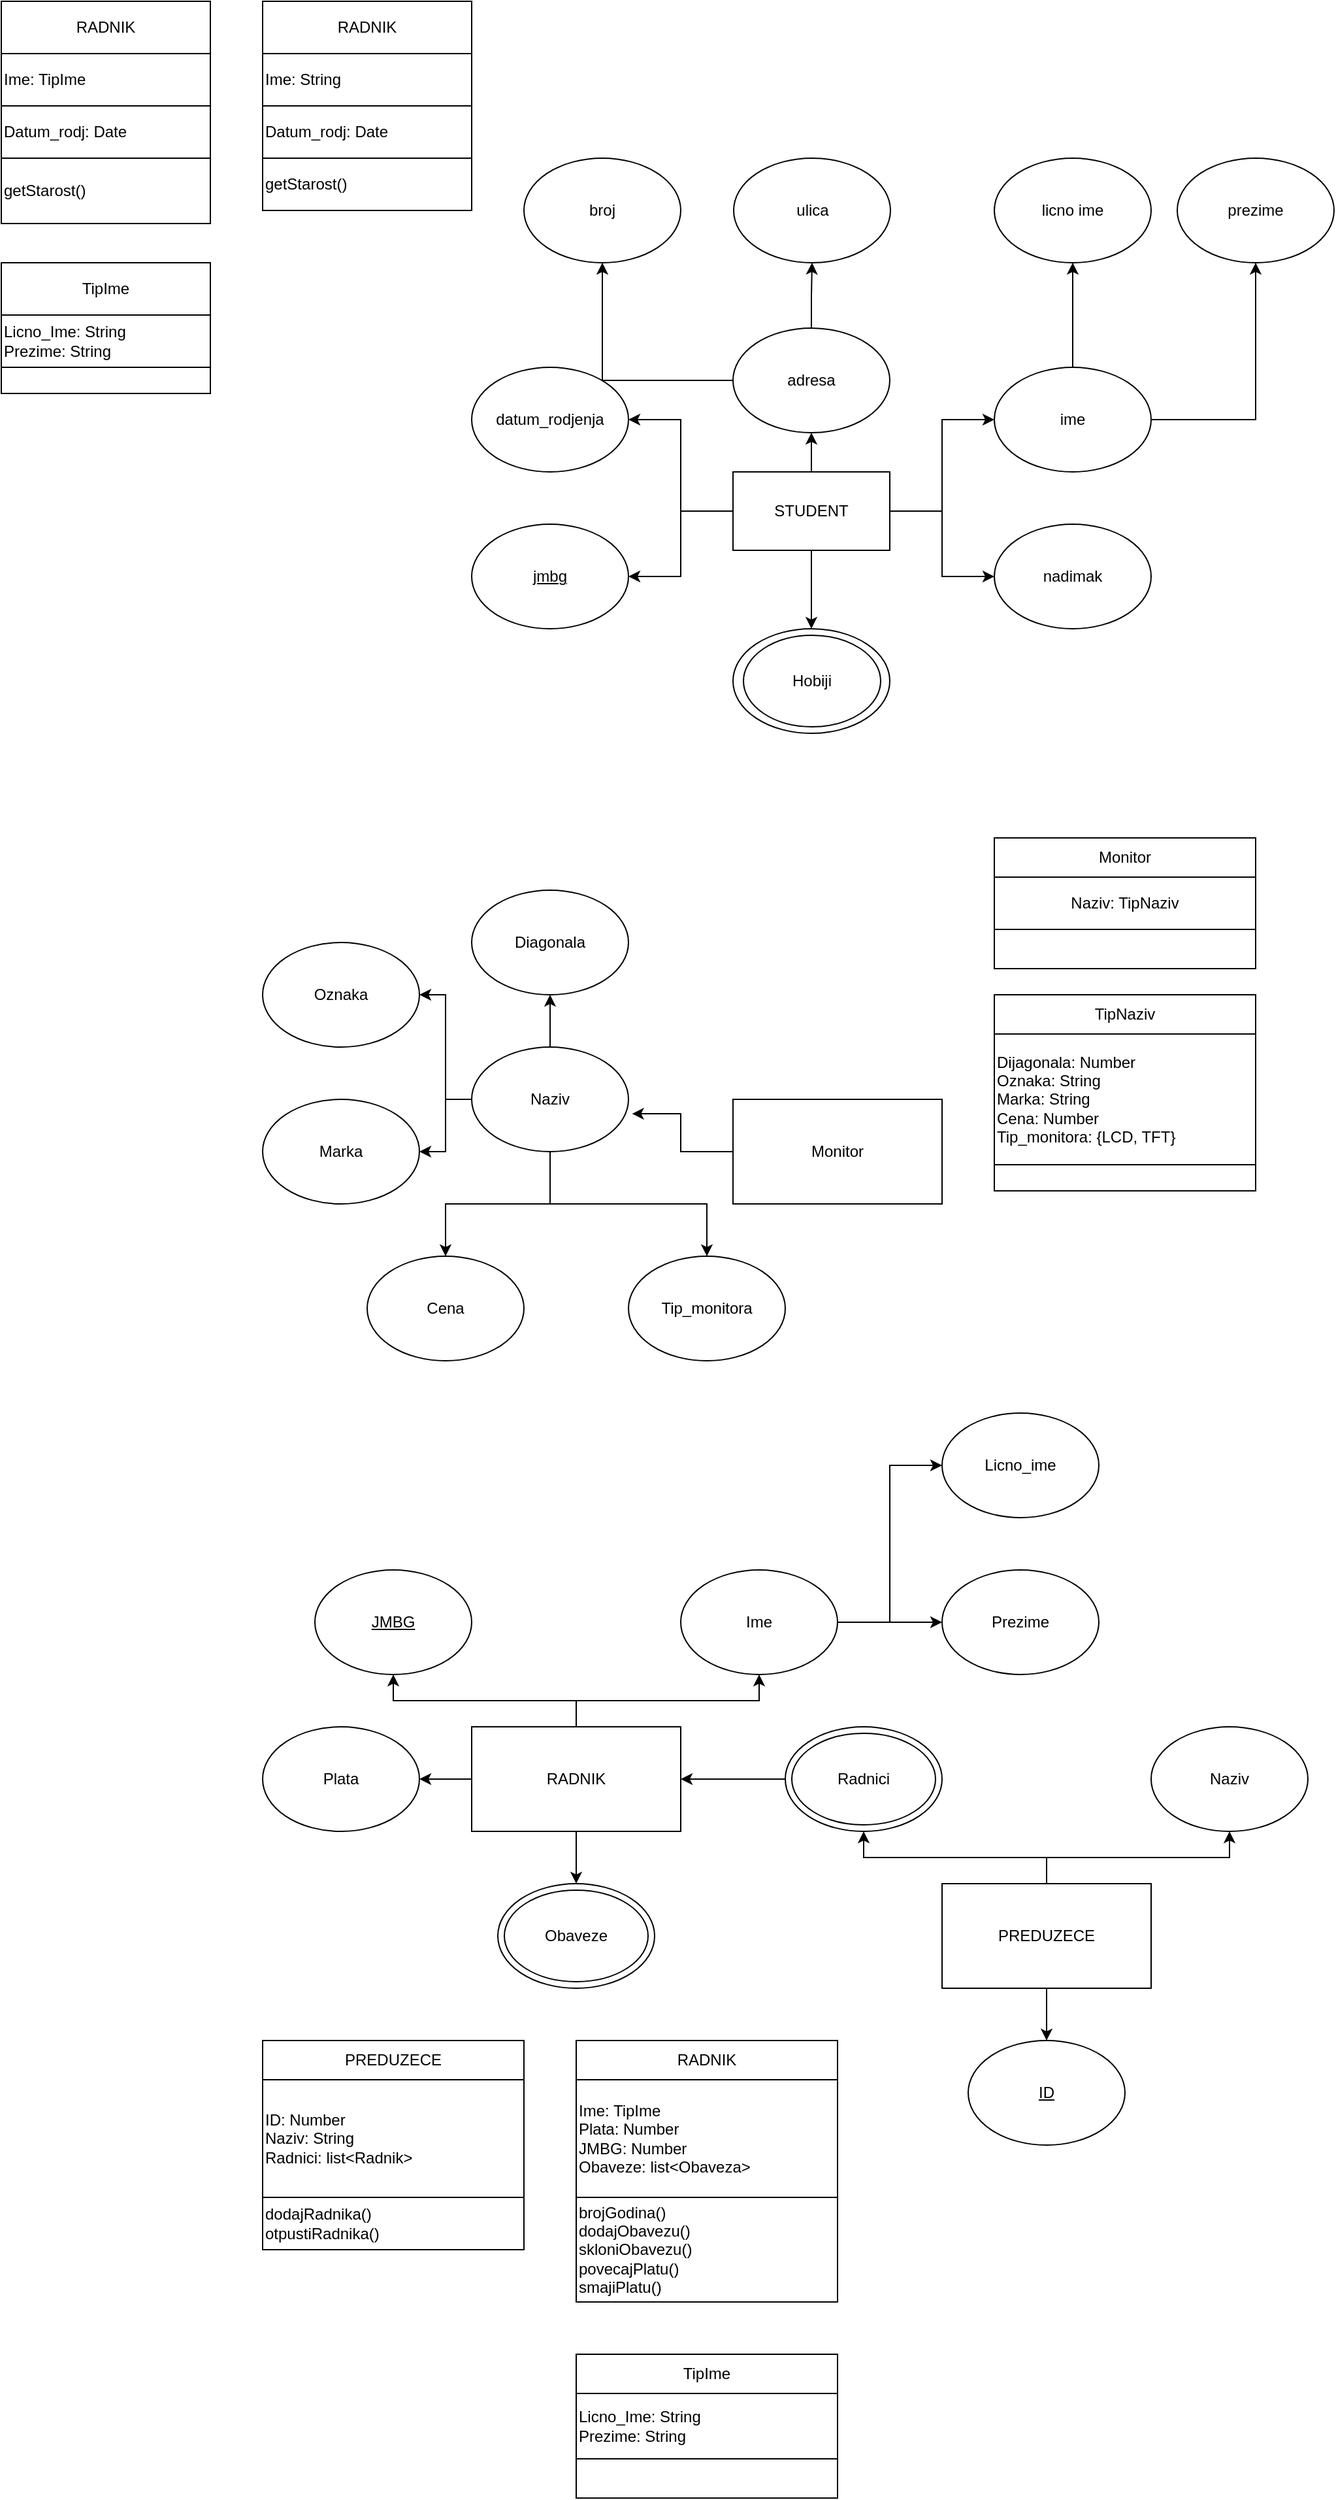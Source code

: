 <mxfile version="25.0.1">
  <diagram name="Page-1" id="je0sJZIZAfzsm7c7zZ8O">
    <mxGraphModel dx="2004" dy="665" grid="1" gridSize="10" guides="1" tooltips="1" connect="1" arrows="1" fold="1" page="1" pageScale="1" pageWidth="850" pageHeight="1100" math="0" shadow="0">
      <root>
        <mxCell id="0" />
        <mxCell id="1" parent="0" />
        <mxCell id="_t7TbbrdehVRYztwxGiv-9" style="edgeStyle=orthogonalEdgeStyle;rounded=0;orthogonalLoop=1;jettySize=auto;html=1;" edge="1" parent="1" source="_t7TbbrdehVRYztwxGiv-1" target="_t7TbbrdehVRYztwxGiv-2">
          <mxGeometry relative="1" as="geometry" />
        </mxCell>
        <mxCell id="_t7TbbrdehVRYztwxGiv-10" style="edgeStyle=orthogonalEdgeStyle;rounded=0;orthogonalLoop=1;jettySize=auto;html=1;" edge="1" parent="1" source="_t7TbbrdehVRYztwxGiv-1" target="_t7TbbrdehVRYztwxGiv-5">
          <mxGeometry relative="1" as="geometry" />
        </mxCell>
        <mxCell id="_t7TbbrdehVRYztwxGiv-12" style="edgeStyle=orthogonalEdgeStyle;rounded=0;orthogonalLoop=1;jettySize=auto;html=1;entryX=0.5;entryY=1;entryDx=0;entryDy=0;" edge="1" parent="1" source="_t7TbbrdehVRYztwxGiv-1">
          <mxGeometry relative="1" as="geometry">
            <mxPoint x="420" y="330" as="targetPoint" />
          </mxGeometry>
        </mxCell>
        <mxCell id="_t7TbbrdehVRYztwxGiv-13" style="edgeStyle=orthogonalEdgeStyle;rounded=0;orthogonalLoop=1;jettySize=auto;html=1;entryX=1;entryY=0.5;entryDx=0;entryDy=0;" edge="1" parent="1" source="_t7TbbrdehVRYztwxGiv-1" target="_t7TbbrdehVRYztwxGiv-4">
          <mxGeometry relative="1" as="geometry" />
        </mxCell>
        <mxCell id="_t7TbbrdehVRYztwxGiv-14" style="edgeStyle=orthogonalEdgeStyle;rounded=0;orthogonalLoop=1;jettySize=auto;html=1;entryX=1;entryY=0.5;entryDx=0;entryDy=0;" edge="1" parent="1" source="_t7TbbrdehVRYztwxGiv-1" target="_t7TbbrdehVRYztwxGiv-3">
          <mxGeometry relative="1" as="geometry" />
        </mxCell>
        <mxCell id="_t7TbbrdehVRYztwxGiv-18" style="edgeStyle=orthogonalEdgeStyle;rounded=0;orthogonalLoop=1;jettySize=auto;html=1;entryX=0.5;entryY=0;entryDx=0;entryDy=0;" edge="1" parent="1" source="_t7TbbrdehVRYztwxGiv-1" target="_t7TbbrdehVRYztwxGiv-7">
          <mxGeometry relative="1" as="geometry" />
        </mxCell>
        <mxCell id="_t7TbbrdehVRYztwxGiv-1" value="STUDENT" style="rounded=0;whiteSpace=wrap;html=1;" vertex="1" parent="1">
          <mxGeometry x="360" y="360" width="120" height="60" as="geometry" />
        </mxCell>
        <mxCell id="_t7TbbrdehVRYztwxGiv-2" value="nadimak" style="ellipse;whiteSpace=wrap;html=1;" vertex="1" parent="1">
          <mxGeometry x="560" y="400" width="120" height="80" as="geometry" />
        </mxCell>
        <mxCell id="_t7TbbrdehVRYztwxGiv-3" value="&lt;u&gt;jmbg&lt;/u&gt;" style="ellipse;whiteSpace=wrap;html=1;" vertex="1" parent="1">
          <mxGeometry x="160" y="400" width="120" height="80" as="geometry" />
        </mxCell>
        <mxCell id="_t7TbbrdehVRYztwxGiv-4" value="datum_rodjenja" style="ellipse;whiteSpace=wrap;html=1;" vertex="1" parent="1">
          <mxGeometry x="160" y="280" width="120" height="80" as="geometry" />
        </mxCell>
        <mxCell id="_t7TbbrdehVRYztwxGiv-19" style="edgeStyle=orthogonalEdgeStyle;rounded=0;orthogonalLoop=1;jettySize=auto;html=1;" edge="1" parent="1" source="_t7TbbrdehVRYztwxGiv-5" target="_t7TbbrdehVRYztwxGiv-20">
          <mxGeometry relative="1" as="geometry">
            <mxPoint x="620" y="200" as="targetPoint" />
          </mxGeometry>
        </mxCell>
        <mxCell id="_t7TbbrdehVRYztwxGiv-22" style="edgeStyle=orthogonalEdgeStyle;rounded=0;orthogonalLoop=1;jettySize=auto;html=1;" edge="1" parent="1" source="_t7TbbrdehVRYztwxGiv-5" target="_t7TbbrdehVRYztwxGiv-23">
          <mxGeometry relative="1" as="geometry">
            <mxPoint x="760" y="200" as="targetPoint" />
          </mxGeometry>
        </mxCell>
        <mxCell id="_t7TbbrdehVRYztwxGiv-5" value="ime" style="ellipse;whiteSpace=wrap;html=1;" vertex="1" parent="1">
          <mxGeometry x="560" y="280" width="120" height="80" as="geometry" />
        </mxCell>
        <mxCell id="_t7TbbrdehVRYztwxGiv-7" value="" style="ellipse;whiteSpace=wrap;html=1;" vertex="1" parent="1">
          <mxGeometry x="360" y="480" width="120" height="80" as="geometry" />
        </mxCell>
        <mxCell id="_t7TbbrdehVRYztwxGiv-8" value="Hobiji" style="ellipse;whiteSpace=wrap;html=1;" vertex="1" parent="1">
          <mxGeometry x="368" y="485" width="105" height="70" as="geometry" />
        </mxCell>
        <mxCell id="_t7TbbrdehVRYztwxGiv-20" value="licno ime" style="ellipse;whiteSpace=wrap;html=1;" vertex="1" parent="1">
          <mxGeometry x="560" y="120" width="120" height="80" as="geometry" />
        </mxCell>
        <mxCell id="_t7TbbrdehVRYztwxGiv-26" style="edgeStyle=orthogonalEdgeStyle;rounded=0;orthogonalLoop=1;jettySize=auto;html=1;entryX=0.5;entryY=1;entryDx=0;entryDy=0;" edge="1" parent="1" source="_t7TbbrdehVRYztwxGiv-21" target="_t7TbbrdehVRYztwxGiv-24">
          <mxGeometry relative="1" as="geometry" />
        </mxCell>
        <mxCell id="_t7TbbrdehVRYztwxGiv-27" style="edgeStyle=orthogonalEdgeStyle;rounded=0;orthogonalLoop=1;jettySize=auto;html=1;entryX=0.5;entryY=1;entryDx=0;entryDy=0;" edge="1" parent="1" source="_t7TbbrdehVRYztwxGiv-21" target="_t7TbbrdehVRYztwxGiv-25">
          <mxGeometry relative="1" as="geometry" />
        </mxCell>
        <mxCell id="_t7TbbrdehVRYztwxGiv-21" value="adresa" style="ellipse;whiteSpace=wrap;html=1;" vertex="1" parent="1">
          <mxGeometry x="360" y="250" width="120" height="80" as="geometry" />
        </mxCell>
        <mxCell id="_t7TbbrdehVRYztwxGiv-23" value="prezime" style="ellipse;whiteSpace=wrap;html=1;" vertex="1" parent="1">
          <mxGeometry x="700" y="120" width="120" height="80" as="geometry" />
        </mxCell>
        <mxCell id="_t7TbbrdehVRYztwxGiv-24" value="ulica" style="ellipse;whiteSpace=wrap;html=1;" vertex="1" parent="1">
          <mxGeometry x="360.5" y="120" width="120" height="80" as="geometry" />
        </mxCell>
        <mxCell id="_t7TbbrdehVRYztwxGiv-25" value="broj" style="ellipse;whiteSpace=wrap;html=1;" vertex="1" parent="1">
          <mxGeometry x="200" y="120" width="120" height="80" as="geometry" />
        </mxCell>
        <mxCell id="_t7TbbrdehVRYztwxGiv-28" value="" style="shape=table;startSize=0;container=1;collapsible=0;childLayout=tableLayout;align=center;" vertex="1" parent="1">
          <mxGeometry width="160" height="160" as="geometry" />
        </mxCell>
        <mxCell id="_t7TbbrdehVRYztwxGiv-29" value="" style="shape=tableRow;horizontal=0;startSize=0;swimlaneHead=0;swimlaneBody=0;strokeColor=inherit;top=0;left=0;bottom=0;right=0;collapsible=0;dropTarget=0;fillColor=none;points=[[0,0.5],[1,0.5]];portConstraint=eastwest;" vertex="1" parent="_t7TbbrdehVRYztwxGiv-28">
          <mxGeometry width="160" height="40" as="geometry" />
        </mxCell>
        <mxCell id="_t7TbbrdehVRYztwxGiv-30" value="RADNIK" style="shape=partialRectangle;html=1;whiteSpace=wrap;connectable=0;strokeColor=inherit;overflow=hidden;fillColor=none;top=0;left=0;bottom=0;right=0;pointerEvents=1;align=center;" vertex="1" parent="_t7TbbrdehVRYztwxGiv-29">
          <mxGeometry width="160" height="40" as="geometry">
            <mxRectangle width="160" height="40" as="alternateBounds" />
          </mxGeometry>
        </mxCell>
        <mxCell id="_t7TbbrdehVRYztwxGiv-31" value="" style="shape=tableRow;horizontal=0;startSize=0;swimlaneHead=0;swimlaneBody=0;strokeColor=inherit;top=0;left=0;bottom=0;right=0;collapsible=0;dropTarget=0;fillColor=none;points=[[0,0.5],[1,0.5]];portConstraint=eastwest;" vertex="1" parent="_t7TbbrdehVRYztwxGiv-28">
          <mxGeometry y="40" width="160" height="40" as="geometry" />
        </mxCell>
        <mxCell id="_t7TbbrdehVRYztwxGiv-32" value="Ime: String" style="shape=partialRectangle;html=1;whiteSpace=wrap;connectable=0;strokeColor=inherit;overflow=hidden;fillColor=none;top=0;left=0;bottom=0;right=0;pointerEvents=1;align=left;" vertex="1" parent="_t7TbbrdehVRYztwxGiv-31">
          <mxGeometry width="160" height="40" as="geometry">
            <mxRectangle width="160" height="40" as="alternateBounds" />
          </mxGeometry>
        </mxCell>
        <mxCell id="_t7TbbrdehVRYztwxGiv-33" value="" style="shape=tableRow;horizontal=0;startSize=0;swimlaneHead=0;swimlaneBody=0;strokeColor=inherit;top=0;left=0;bottom=0;right=0;collapsible=0;dropTarget=0;fillColor=none;points=[[0,0.5],[1,0.5]];portConstraint=eastwest;" vertex="1" parent="_t7TbbrdehVRYztwxGiv-28">
          <mxGeometry y="80" width="160" height="40" as="geometry" />
        </mxCell>
        <mxCell id="_t7TbbrdehVRYztwxGiv-34" value="Datum_rodj: Date" style="shape=partialRectangle;html=1;whiteSpace=wrap;connectable=0;strokeColor=inherit;overflow=hidden;fillColor=none;top=0;left=0;bottom=0;right=0;pointerEvents=1;align=left;" vertex="1" parent="_t7TbbrdehVRYztwxGiv-33">
          <mxGeometry width="160" height="40" as="geometry">
            <mxRectangle width="160" height="40" as="alternateBounds" />
          </mxGeometry>
        </mxCell>
        <mxCell id="_t7TbbrdehVRYztwxGiv-35" value="" style="shape=tableRow;horizontal=0;startSize=0;swimlaneHead=0;swimlaneBody=0;strokeColor=inherit;top=0;left=0;bottom=0;right=0;collapsible=0;dropTarget=0;fillColor=none;points=[[0,0.5],[1,0.5]];portConstraint=eastwest;" vertex="1" parent="_t7TbbrdehVRYztwxGiv-28">
          <mxGeometry y="120" width="160" height="40" as="geometry" />
        </mxCell>
        <mxCell id="_t7TbbrdehVRYztwxGiv-36" value="getStarost()" style="shape=partialRectangle;html=1;whiteSpace=wrap;connectable=0;strokeColor=inherit;overflow=hidden;fillColor=none;top=0;left=0;bottom=0;right=0;pointerEvents=1;align=left;" vertex="1" parent="_t7TbbrdehVRYztwxGiv-35">
          <mxGeometry width="160" height="40" as="geometry">
            <mxRectangle width="160" height="40" as="alternateBounds" />
          </mxGeometry>
        </mxCell>
        <mxCell id="_t7TbbrdehVRYztwxGiv-38" value="" style="shape=table;startSize=0;container=1;collapsible=0;childLayout=tableLayout;align=center;rounded=0;swimlaneLine=1;" vertex="1" parent="1">
          <mxGeometry x="-200" width="160" height="170" as="geometry" />
        </mxCell>
        <mxCell id="_t7TbbrdehVRYztwxGiv-39" value="" style="shape=tableRow;horizontal=0;startSize=0;swimlaneHead=0;swimlaneBody=0;strokeColor=inherit;top=0;left=0;bottom=0;right=0;collapsible=0;dropTarget=0;fillColor=none;points=[[0,0.5],[1,0.5]];portConstraint=eastwest;" vertex="1" parent="_t7TbbrdehVRYztwxGiv-38">
          <mxGeometry width="160" height="40" as="geometry" />
        </mxCell>
        <mxCell id="_t7TbbrdehVRYztwxGiv-40" value="RADNIK" style="shape=partialRectangle;html=1;whiteSpace=wrap;connectable=0;strokeColor=inherit;overflow=hidden;fillColor=none;top=0;left=0;bottom=0;right=0;pointerEvents=1;align=center;" vertex="1" parent="_t7TbbrdehVRYztwxGiv-39">
          <mxGeometry width="160" height="40" as="geometry">
            <mxRectangle width="160" height="40" as="alternateBounds" />
          </mxGeometry>
        </mxCell>
        <mxCell id="_t7TbbrdehVRYztwxGiv-41" value="" style="shape=tableRow;horizontal=0;startSize=0;swimlaneHead=0;swimlaneBody=0;strokeColor=inherit;top=0;left=0;bottom=0;right=0;collapsible=0;dropTarget=0;fillColor=none;points=[[0,0.5],[1,0.5]];portConstraint=eastwest;" vertex="1" parent="_t7TbbrdehVRYztwxGiv-38">
          <mxGeometry y="40" width="160" height="40" as="geometry" />
        </mxCell>
        <mxCell id="_t7TbbrdehVRYztwxGiv-42" value="Ime: TipIme" style="shape=partialRectangle;html=1;whiteSpace=wrap;connectable=0;strokeColor=inherit;overflow=hidden;fillColor=none;top=0;left=0;bottom=0;right=0;pointerEvents=1;align=left;" vertex="1" parent="_t7TbbrdehVRYztwxGiv-41">
          <mxGeometry width="160" height="40" as="geometry">
            <mxRectangle width="160" height="40" as="alternateBounds" />
          </mxGeometry>
        </mxCell>
        <mxCell id="_t7TbbrdehVRYztwxGiv-43" value="" style="shape=tableRow;horizontal=0;startSize=0;swimlaneHead=0;swimlaneBody=0;strokeColor=inherit;top=0;left=0;bottom=0;right=0;collapsible=0;dropTarget=0;fillColor=none;points=[[0,0.5],[1,0.5]];portConstraint=eastwest;" vertex="1" parent="_t7TbbrdehVRYztwxGiv-38">
          <mxGeometry y="80" width="160" height="40" as="geometry" />
        </mxCell>
        <mxCell id="_t7TbbrdehVRYztwxGiv-44" value="Datum_rodj: Date" style="shape=partialRectangle;html=1;whiteSpace=wrap;connectable=0;strokeColor=inherit;overflow=hidden;fillColor=none;top=0;left=0;bottom=0;right=0;pointerEvents=1;align=left;" vertex="1" parent="_t7TbbrdehVRYztwxGiv-43">
          <mxGeometry width="160" height="40" as="geometry">
            <mxRectangle width="160" height="40" as="alternateBounds" />
          </mxGeometry>
        </mxCell>
        <mxCell id="_t7TbbrdehVRYztwxGiv-45" value="" style="shape=tableRow;horizontal=0;startSize=0;swimlaneHead=0;swimlaneBody=0;strokeColor=inherit;top=0;left=0;bottom=0;right=0;collapsible=0;dropTarget=0;fillColor=none;points=[[0,0.5],[1,0.5]];portConstraint=eastwest;" vertex="1" parent="_t7TbbrdehVRYztwxGiv-38">
          <mxGeometry y="120" width="160" height="50" as="geometry" />
        </mxCell>
        <mxCell id="_t7TbbrdehVRYztwxGiv-46" value="getStarost()" style="shape=partialRectangle;html=1;whiteSpace=wrap;connectable=0;strokeColor=inherit;overflow=hidden;fillColor=none;top=0;left=0;bottom=0;right=0;pointerEvents=1;align=left;" vertex="1" parent="_t7TbbrdehVRYztwxGiv-45">
          <mxGeometry width="160" height="50" as="geometry">
            <mxRectangle width="160" height="50" as="alternateBounds" />
          </mxGeometry>
        </mxCell>
        <mxCell id="_t7TbbrdehVRYztwxGiv-49" value="" style="shape=table;startSize=0;container=1;collapsible=0;childLayout=tableLayout;" vertex="1" parent="1">
          <mxGeometry x="-200" y="200" width="160" height="100" as="geometry" />
        </mxCell>
        <mxCell id="_t7TbbrdehVRYztwxGiv-50" value="" style="shape=tableRow;horizontal=0;startSize=0;swimlaneHead=0;swimlaneBody=0;strokeColor=inherit;top=0;left=0;bottom=0;right=0;collapsible=0;dropTarget=0;fillColor=none;points=[[0,0.5],[1,0.5]];portConstraint=eastwest;" vertex="1" parent="_t7TbbrdehVRYztwxGiv-49">
          <mxGeometry width="160" height="40" as="geometry" />
        </mxCell>
        <mxCell id="_t7TbbrdehVRYztwxGiv-51" value="TipIme" style="shape=partialRectangle;html=1;whiteSpace=wrap;connectable=0;strokeColor=inherit;overflow=hidden;fillColor=none;top=0;left=0;bottom=0;right=0;pointerEvents=1;" vertex="1" parent="_t7TbbrdehVRYztwxGiv-50">
          <mxGeometry width="160" height="40" as="geometry">
            <mxRectangle width="160" height="40" as="alternateBounds" />
          </mxGeometry>
        </mxCell>
        <mxCell id="_t7TbbrdehVRYztwxGiv-52" value="" style="shape=tableRow;horizontal=0;startSize=0;swimlaneHead=0;swimlaneBody=0;strokeColor=inherit;top=0;left=0;bottom=0;right=0;collapsible=0;dropTarget=0;fillColor=none;points=[[0,0.5],[1,0.5]];portConstraint=eastwest;" vertex="1" parent="_t7TbbrdehVRYztwxGiv-49">
          <mxGeometry y="40" width="160" height="40" as="geometry" />
        </mxCell>
        <mxCell id="_t7TbbrdehVRYztwxGiv-53" value="Licno_Ime: String&lt;div&gt;Prezime: String&lt;/div&gt;" style="shape=partialRectangle;html=1;whiteSpace=wrap;connectable=0;strokeColor=inherit;overflow=hidden;fillColor=none;top=0;left=0;bottom=0;right=0;pointerEvents=1;align=left;" vertex="1" parent="_t7TbbrdehVRYztwxGiv-52">
          <mxGeometry width="160" height="40" as="geometry">
            <mxRectangle width="160" height="40" as="alternateBounds" />
          </mxGeometry>
        </mxCell>
        <mxCell id="_t7TbbrdehVRYztwxGiv-54" value="" style="shape=tableRow;horizontal=0;startSize=0;swimlaneHead=0;swimlaneBody=0;strokeColor=inherit;top=0;left=0;bottom=0;right=0;collapsible=0;dropTarget=0;fillColor=none;points=[[0,0.5],[1,0.5]];portConstraint=eastwest;" vertex="1" parent="_t7TbbrdehVRYztwxGiv-49">
          <mxGeometry y="80" width="160" height="20" as="geometry" />
        </mxCell>
        <mxCell id="_t7TbbrdehVRYztwxGiv-55" value="" style="shape=partialRectangle;html=1;whiteSpace=wrap;connectable=0;strokeColor=inherit;overflow=hidden;fillColor=none;top=0;left=0;bottom=0;right=0;pointerEvents=1;" vertex="1" parent="_t7TbbrdehVRYztwxGiv-54">
          <mxGeometry width="160" height="20" as="geometry">
            <mxRectangle width="160" height="20" as="alternateBounds" />
          </mxGeometry>
        </mxCell>
        <mxCell id="_t7TbbrdehVRYztwxGiv-56" value="Monitor" style="rounded=0;whiteSpace=wrap;html=1;" vertex="1" parent="1">
          <mxGeometry x="360" y="840" width="160" height="80" as="geometry" />
        </mxCell>
        <mxCell id="_t7TbbrdehVRYztwxGiv-57" value="Marka" style="ellipse;whiteSpace=wrap;html=1;" vertex="1" parent="1">
          <mxGeometry y="840" width="120" height="80" as="geometry" />
        </mxCell>
        <mxCell id="_t7TbbrdehVRYztwxGiv-59" value="Oznaka" style="ellipse;whiteSpace=wrap;html=1;" vertex="1" parent="1">
          <mxGeometry y="720" width="120" height="80" as="geometry" />
        </mxCell>
        <mxCell id="_t7TbbrdehVRYztwxGiv-63" style="edgeStyle=orthogonalEdgeStyle;rounded=0;orthogonalLoop=1;jettySize=auto;html=1;entryX=1;entryY=0.5;entryDx=0;entryDy=0;" edge="1" parent="1" source="_t7TbbrdehVRYztwxGiv-61" target="_t7TbbrdehVRYztwxGiv-59">
          <mxGeometry relative="1" as="geometry" />
        </mxCell>
        <mxCell id="_t7TbbrdehVRYztwxGiv-64" style="edgeStyle=orthogonalEdgeStyle;rounded=0;orthogonalLoop=1;jettySize=auto;html=1;" edge="1" parent="1" source="_t7TbbrdehVRYztwxGiv-61" target="_t7TbbrdehVRYztwxGiv-57">
          <mxGeometry relative="1" as="geometry" />
        </mxCell>
        <mxCell id="_t7TbbrdehVRYztwxGiv-66" style="edgeStyle=orthogonalEdgeStyle;rounded=0;orthogonalLoop=1;jettySize=auto;html=1;entryX=0.5;entryY=1;entryDx=0;entryDy=0;" edge="1" parent="1" source="_t7TbbrdehVRYztwxGiv-61" target="_t7TbbrdehVRYztwxGiv-65">
          <mxGeometry relative="1" as="geometry" />
        </mxCell>
        <mxCell id="_t7TbbrdehVRYztwxGiv-68" style="edgeStyle=orthogonalEdgeStyle;rounded=0;orthogonalLoop=1;jettySize=auto;html=1;entryX=0.5;entryY=0;entryDx=0;entryDy=0;" edge="1" parent="1" source="_t7TbbrdehVRYztwxGiv-61" target="_t7TbbrdehVRYztwxGiv-67">
          <mxGeometry relative="1" as="geometry" />
        </mxCell>
        <mxCell id="_t7TbbrdehVRYztwxGiv-70" style="edgeStyle=orthogonalEdgeStyle;rounded=0;orthogonalLoop=1;jettySize=auto;html=1;" edge="1" parent="1" source="_t7TbbrdehVRYztwxGiv-61" target="_t7TbbrdehVRYztwxGiv-69">
          <mxGeometry relative="1" as="geometry" />
        </mxCell>
        <mxCell id="_t7TbbrdehVRYztwxGiv-61" value="Naziv" style="ellipse;whiteSpace=wrap;html=1;" vertex="1" parent="1">
          <mxGeometry x="160" y="800" width="120" height="80" as="geometry" />
        </mxCell>
        <mxCell id="_t7TbbrdehVRYztwxGiv-62" style="edgeStyle=orthogonalEdgeStyle;rounded=0;orthogonalLoop=1;jettySize=auto;html=1;entryX=1.023;entryY=0.638;entryDx=0;entryDy=0;entryPerimeter=0;" edge="1" parent="1" source="_t7TbbrdehVRYztwxGiv-56" target="_t7TbbrdehVRYztwxGiv-61">
          <mxGeometry relative="1" as="geometry" />
        </mxCell>
        <mxCell id="_t7TbbrdehVRYztwxGiv-65" value="Diagonala" style="ellipse;whiteSpace=wrap;html=1;" vertex="1" parent="1">
          <mxGeometry x="160" y="680" width="120" height="80" as="geometry" />
        </mxCell>
        <mxCell id="_t7TbbrdehVRYztwxGiv-67" value="Tip_monitora" style="ellipse;whiteSpace=wrap;html=1;" vertex="1" parent="1">
          <mxGeometry x="280" y="960" width="120" height="80" as="geometry" />
        </mxCell>
        <mxCell id="_t7TbbrdehVRYztwxGiv-69" value="Cena" style="ellipse;whiteSpace=wrap;html=1;" vertex="1" parent="1">
          <mxGeometry x="80" y="960" width="120" height="80" as="geometry" />
        </mxCell>
        <mxCell id="_t7TbbrdehVRYztwxGiv-71" value="" style="shape=table;startSize=0;container=1;collapsible=0;childLayout=tableLayout;" vertex="1" parent="1">
          <mxGeometry x="560" y="640" width="200" height="100" as="geometry" />
        </mxCell>
        <mxCell id="_t7TbbrdehVRYztwxGiv-72" value="" style="shape=tableRow;horizontal=0;startSize=0;swimlaneHead=0;swimlaneBody=0;strokeColor=inherit;top=0;left=0;bottom=0;right=0;collapsible=0;dropTarget=0;fillColor=none;points=[[0,0.5],[1,0.5]];portConstraint=eastwest;" vertex="1" parent="_t7TbbrdehVRYztwxGiv-71">
          <mxGeometry width="200" height="30" as="geometry" />
        </mxCell>
        <mxCell id="_t7TbbrdehVRYztwxGiv-73" value="Monitor" style="shape=partialRectangle;html=1;whiteSpace=wrap;connectable=0;strokeColor=inherit;overflow=hidden;fillColor=none;top=0;left=0;bottom=0;right=0;pointerEvents=1;" vertex="1" parent="_t7TbbrdehVRYztwxGiv-72">
          <mxGeometry width="200" height="30" as="geometry">
            <mxRectangle width="200" height="30" as="alternateBounds" />
          </mxGeometry>
        </mxCell>
        <mxCell id="_t7TbbrdehVRYztwxGiv-74" value="" style="shape=tableRow;horizontal=0;startSize=0;swimlaneHead=0;swimlaneBody=0;strokeColor=inherit;top=0;left=0;bottom=0;right=0;collapsible=0;dropTarget=0;fillColor=none;points=[[0,0.5],[1,0.5]];portConstraint=eastwest;" vertex="1" parent="_t7TbbrdehVRYztwxGiv-71">
          <mxGeometry y="30" width="200" height="40" as="geometry" />
        </mxCell>
        <mxCell id="_t7TbbrdehVRYztwxGiv-75" value="Naziv: TipNaziv" style="shape=partialRectangle;html=1;whiteSpace=wrap;connectable=0;strokeColor=inherit;overflow=hidden;fillColor=none;top=0;left=0;bottom=0;right=0;pointerEvents=1;" vertex="1" parent="_t7TbbrdehVRYztwxGiv-74">
          <mxGeometry width="200" height="40" as="geometry">
            <mxRectangle width="200" height="40" as="alternateBounds" />
          </mxGeometry>
        </mxCell>
        <mxCell id="_t7TbbrdehVRYztwxGiv-76" value="" style="shape=tableRow;horizontal=0;startSize=0;swimlaneHead=0;swimlaneBody=0;strokeColor=inherit;top=0;left=0;bottom=0;right=0;collapsible=0;dropTarget=0;fillColor=none;points=[[0,0.5],[1,0.5]];portConstraint=eastwest;" vertex="1" parent="_t7TbbrdehVRYztwxGiv-71">
          <mxGeometry y="70" width="200" height="30" as="geometry" />
        </mxCell>
        <mxCell id="_t7TbbrdehVRYztwxGiv-77" value="" style="shape=partialRectangle;html=1;whiteSpace=wrap;connectable=0;strokeColor=inherit;overflow=hidden;fillColor=none;top=0;left=0;bottom=0;right=0;pointerEvents=1;" vertex="1" parent="_t7TbbrdehVRYztwxGiv-76">
          <mxGeometry width="200" height="30" as="geometry">
            <mxRectangle width="200" height="30" as="alternateBounds" />
          </mxGeometry>
        </mxCell>
        <mxCell id="_t7TbbrdehVRYztwxGiv-78" value="" style="shape=table;startSize=0;container=1;collapsible=0;childLayout=tableLayout;align=left;" vertex="1" parent="1">
          <mxGeometry x="560" y="760" width="200" height="150" as="geometry" />
        </mxCell>
        <mxCell id="_t7TbbrdehVRYztwxGiv-79" value="" style="shape=tableRow;horizontal=0;startSize=0;swimlaneHead=0;swimlaneBody=0;strokeColor=inherit;top=0;left=0;bottom=0;right=0;collapsible=0;dropTarget=0;fillColor=none;points=[[0,0.5],[1,0.5]];portConstraint=eastwest;" vertex="1" parent="_t7TbbrdehVRYztwxGiv-78">
          <mxGeometry width="200" height="30" as="geometry" />
        </mxCell>
        <mxCell id="_t7TbbrdehVRYztwxGiv-80" value="TipNaziv" style="shape=partialRectangle;html=1;whiteSpace=wrap;connectable=0;strokeColor=inherit;overflow=hidden;fillColor=none;top=0;left=0;bottom=0;right=0;pointerEvents=1;" vertex="1" parent="_t7TbbrdehVRYztwxGiv-79">
          <mxGeometry width="200" height="30" as="geometry">
            <mxRectangle width="200" height="30" as="alternateBounds" />
          </mxGeometry>
        </mxCell>
        <mxCell id="_t7TbbrdehVRYztwxGiv-81" value="" style="shape=tableRow;horizontal=0;startSize=0;swimlaneHead=0;swimlaneBody=0;strokeColor=inherit;top=0;left=0;bottom=0;right=0;collapsible=0;dropTarget=0;fillColor=none;points=[[0,0.5],[1,0.5]];portConstraint=eastwest;" vertex="1" parent="_t7TbbrdehVRYztwxGiv-78">
          <mxGeometry y="30" width="200" height="100" as="geometry" />
        </mxCell>
        <mxCell id="_t7TbbrdehVRYztwxGiv-82" value="Dijagonala: Number&lt;div&gt;Oznaka: String&lt;/div&gt;&lt;div style=&quot;&quot;&gt;Marka: String&lt;/div&gt;&lt;div style=&quot;&quot;&gt;Cena: Number&lt;/div&gt;&lt;div style=&quot;&quot;&gt;Tip_monitora: {LCD, TFT}&lt;/div&gt;" style="shape=partialRectangle;html=1;whiteSpace=wrap;connectable=0;strokeColor=inherit;overflow=hidden;fillColor=none;top=0;left=0;bottom=0;right=0;pointerEvents=1;align=left;" vertex="1" parent="_t7TbbrdehVRYztwxGiv-81">
          <mxGeometry width="200" height="100" as="geometry">
            <mxRectangle width="200" height="100" as="alternateBounds" />
          </mxGeometry>
        </mxCell>
        <mxCell id="_t7TbbrdehVRYztwxGiv-83" value="" style="shape=tableRow;horizontal=0;startSize=0;swimlaneHead=0;swimlaneBody=0;strokeColor=inherit;top=0;left=0;bottom=0;right=0;collapsible=0;dropTarget=0;fillColor=none;points=[[0,0.5],[1,0.5]];portConstraint=eastwest;" vertex="1" parent="_t7TbbrdehVRYztwxGiv-78">
          <mxGeometry y="130" width="200" height="20" as="geometry" />
        </mxCell>
        <mxCell id="_t7TbbrdehVRYztwxGiv-84" value="" style="shape=partialRectangle;html=1;whiteSpace=wrap;connectable=0;strokeColor=inherit;overflow=hidden;fillColor=none;top=0;left=0;bottom=0;right=0;pointerEvents=1;" vertex="1" parent="_t7TbbrdehVRYztwxGiv-83">
          <mxGeometry width="200" height="20" as="geometry">
            <mxRectangle width="200" height="20" as="alternateBounds" />
          </mxGeometry>
        </mxCell>
        <mxCell id="_t7TbbrdehVRYztwxGiv-91" style="edgeStyle=orthogonalEdgeStyle;rounded=0;orthogonalLoop=1;jettySize=auto;html=1;entryX=0.5;entryY=1;entryDx=0;entryDy=0;" edge="1" parent="1" source="_t7TbbrdehVRYztwxGiv-85" target="_t7TbbrdehVRYztwxGiv-88">
          <mxGeometry relative="1" as="geometry" />
        </mxCell>
        <mxCell id="_t7TbbrdehVRYztwxGiv-92" style="edgeStyle=orthogonalEdgeStyle;rounded=0;orthogonalLoop=1;jettySize=auto;html=1;entryX=0.5;entryY=1;entryDx=0;entryDy=0;" edge="1" parent="1" source="_t7TbbrdehVRYztwxGiv-85" target="_t7TbbrdehVRYztwxGiv-87">
          <mxGeometry relative="1" as="geometry" />
        </mxCell>
        <mxCell id="_t7TbbrdehVRYztwxGiv-101" style="edgeStyle=orthogonalEdgeStyle;rounded=0;orthogonalLoop=1;jettySize=auto;html=1;" edge="1" parent="1" source="_t7TbbrdehVRYztwxGiv-85" target="_t7TbbrdehVRYztwxGiv-102">
          <mxGeometry relative="1" as="geometry">
            <mxPoint x="600" y="1560" as="targetPoint" />
          </mxGeometry>
        </mxCell>
        <mxCell id="_t7TbbrdehVRYztwxGiv-85" value="PREDUZECE" style="rounded=0;whiteSpace=wrap;html=1;" vertex="1" parent="1">
          <mxGeometry x="520" y="1440" width="160" height="80" as="geometry" />
        </mxCell>
        <mxCell id="_t7TbbrdehVRYztwxGiv-87" value="Naziv" style="ellipse;whiteSpace=wrap;html=1;" vertex="1" parent="1">
          <mxGeometry x="680" y="1320" width="120" height="80" as="geometry" />
        </mxCell>
        <mxCell id="_t7TbbrdehVRYztwxGiv-95" style="edgeStyle=orthogonalEdgeStyle;rounded=0;orthogonalLoop=1;jettySize=auto;html=1;entryX=1;entryY=0.5;entryDx=0;entryDy=0;" edge="1" parent="1" source="_t7TbbrdehVRYztwxGiv-88" target="_t7TbbrdehVRYztwxGiv-94">
          <mxGeometry relative="1" as="geometry" />
        </mxCell>
        <mxCell id="_t7TbbrdehVRYztwxGiv-88" value="" style="ellipse;whiteSpace=wrap;html=1;" vertex="1" parent="1">
          <mxGeometry x="400" y="1320" width="120" height="80" as="geometry" />
        </mxCell>
        <mxCell id="_t7TbbrdehVRYztwxGiv-97" style="edgeStyle=orthogonalEdgeStyle;rounded=0;orthogonalLoop=1;jettySize=auto;html=1;" edge="1" parent="1" source="_t7TbbrdehVRYztwxGiv-94" target="_t7TbbrdehVRYztwxGiv-98">
          <mxGeometry relative="1" as="geometry">
            <mxPoint x="240" y="1280" as="targetPoint" />
          </mxGeometry>
        </mxCell>
        <mxCell id="_t7TbbrdehVRYztwxGiv-100" style="edgeStyle=orthogonalEdgeStyle;rounded=0;orthogonalLoop=1;jettySize=auto;html=1;entryX=0.5;entryY=1;entryDx=0;entryDy=0;" edge="1" parent="1" source="_t7TbbrdehVRYztwxGiv-94" target="_t7TbbrdehVRYztwxGiv-99">
          <mxGeometry relative="1" as="geometry" />
        </mxCell>
        <mxCell id="_t7TbbrdehVRYztwxGiv-110" style="edgeStyle=orthogonalEdgeStyle;rounded=0;orthogonalLoop=1;jettySize=auto;html=1;entryX=1;entryY=0.5;entryDx=0;entryDy=0;" edge="1" parent="1" source="_t7TbbrdehVRYztwxGiv-94" target="_t7TbbrdehVRYztwxGiv-109">
          <mxGeometry relative="1" as="geometry">
            <mxPoint x="130" y="1360" as="targetPoint" />
          </mxGeometry>
        </mxCell>
        <mxCell id="_t7TbbrdehVRYztwxGiv-112" style="edgeStyle=orthogonalEdgeStyle;rounded=0;orthogonalLoop=1;jettySize=auto;html=1;" edge="1" parent="1" source="_t7TbbrdehVRYztwxGiv-94" target="_t7TbbrdehVRYztwxGiv-113">
          <mxGeometry relative="1" as="geometry">
            <mxPoint x="240" y="1440" as="targetPoint" />
          </mxGeometry>
        </mxCell>
        <mxCell id="_t7TbbrdehVRYztwxGiv-94" value="RADNIK" style="rounded=0;whiteSpace=wrap;html=1;" vertex="1" parent="1">
          <mxGeometry x="160" y="1320" width="160" height="80" as="geometry" />
        </mxCell>
        <mxCell id="_t7TbbrdehVRYztwxGiv-103" style="edgeStyle=orthogonalEdgeStyle;rounded=0;orthogonalLoop=1;jettySize=auto;html=1;" edge="1" parent="1" source="_t7TbbrdehVRYztwxGiv-98" target="_t7TbbrdehVRYztwxGiv-104">
          <mxGeometry relative="1" as="geometry">
            <mxPoint x="560" y="1240" as="targetPoint" />
          </mxGeometry>
        </mxCell>
        <mxCell id="_t7TbbrdehVRYztwxGiv-106" style="edgeStyle=orthogonalEdgeStyle;rounded=0;orthogonalLoop=1;jettySize=auto;html=1;entryX=0;entryY=0.5;entryDx=0;entryDy=0;" edge="1" parent="1" source="_t7TbbrdehVRYztwxGiv-98" target="_t7TbbrdehVRYztwxGiv-105">
          <mxGeometry relative="1" as="geometry" />
        </mxCell>
        <mxCell id="_t7TbbrdehVRYztwxGiv-98" value="Ime" style="ellipse;whiteSpace=wrap;html=1;" vertex="1" parent="1">
          <mxGeometry x="320" y="1200" width="120" height="80" as="geometry" />
        </mxCell>
        <mxCell id="_t7TbbrdehVRYztwxGiv-99" value="&lt;u&gt;JMBG&lt;/u&gt;" style="ellipse;whiteSpace=wrap;html=1;" vertex="1" parent="1">
          <mxGeometry x="40" y="1200" width="120" height="80" as="geometry" />
        </mxCell>
        <mxCell id="_t7TbbrdehVRYztwxGiv-102" value="&lt;u&gt;ID&lt;/u&gt;" style="ellipse;whiteSpace=wrap;html=1;" vertex="1" parent="1">
          <mxGeometry x="540" y="1560" width="120" height="80" as="geometry" />
        </mxCell>
        <mxCell id="_t7TbbrdehVRYztwxGiv-104" value="Prezime" style="ellipse;whiteSpace=wrap;html=1;" vertex="1" parent="1">
          <mxGeometry x="520" y="1200" width="120" height="80" as="geometry" />
        </mxCell>
        <mxCell id="_t7TbbrdehVRYztwxGiv-105" value="Licno_ime" style="ellipse;whiteSpace=wrap;html=1;" vertex="1" parent="1">
          <mxGeometry x="520" y="1080" width="120" height="80" as="geometry" />
        </mxCell>
        <mxCell id="_t7TbbrdehVRYztwxGiv-107" value="Radnici" style="ellipse;whiteSpace=wrap;html=1;" vertex="1" parent="1">
          <mxGeometry x="405" y="1325" width="110" height="70" as="geometry" />
        </mxCell>
        <mxCell id="_t7TbbrdehVRYztwxGiv-109" value="Plata" style="ellipse;whiteSpace=wrap;html=1;" vertex="1" parent="1">
          <mxGeometry y="1320" width="120" height="80" as="geometry" />
        </mxCell>
        <mxCell id="_t7TbbrdehVRYztwxGiv-113" value="" style="ellipse;whiteSpace=wrap;html=1;" vertex="1" parent="1">
          <mxGeometry x="180" y="1440" width="120" height="80" as="geometry" />
        </mxCell>
        <mxCell id="_t7TbbrdehVRYztwxGiv-114" value="Obaveze" style="ellipse;whiteSpace=wrap;html=1;" vertex="1" parent="1">
          <mxGeometry x="185" y="1445" width="110" height="70" as="geometry" />
        </mxCell>
        <mxCell id="_t7TbbrdehVRYztwxGiv-115" value="" style="shape=table;startSize=0;container=1;collapsible=0;childLayout=tableLayout;" vertex="1" parent="1">
          <mxGeometry y="1560" width="200" height="160" as="geometry" />
        </mxCell>
        <mxCell id="_t7TbbrdehVRYztwxGiv-116" value="" style="shape=tableRow;horizontal=0;startSize=0;swimlaneHead=0;swimlaneBody=0;strokeColor=inherit;top=0;left=0;bottom=0;right=0;collapsible=0;dropTarget=0;fillColor=none;points=[[0,0.5],[1,0.5]];portConstraint=eastwest;" vertex="1" parent="_t7TbbrdehVRYztwxGiv-115">
          <mxGeometry width="200" height="30" as="geometry" />
        </mxCell>
        <mxCell id="_t7TbbrdehVRYztwxGiv-117" value="PREDUZECE" style="shape=partialRectangle;html=1;whiteSpace=wrap;connectable=0;strokeColor=inherit;overflow=hidden;fillColor=none;top=0;left=0;bottom=0;right=0;pointerEvents=1;" vertex="1" parent="_t7TbbrdehVRYztwxGiv-116">
          <mxGeometry width="200" height="30" as="geometry">
            <mxRectangle width="200" height="30" as="alternateBounds" />
          </mxGeometry>
        </mxCell>
        <mxCell id="_t7TbbrdehVRYztwxGiv-118" value="" style="shape=tableRow;horizontal=0;startSize=0;swimlaneHead=0;swimlaneBody=0;strokeColor=inherit;top=0;left=0;bottom=0;right=0;collapsible=0;dropTarget=0;fillColor=none;points=[[0,0.5],[1,0.5]];portConstraint=eastwest;" vertex="1" parent="_t7TbbrdehVRYztwxGiv-115">
          <mxGeometry y="30" width="200" height="90" as="geometry" />
        </mxCell>
        <mxCell id="_t7TbbrdehVRYztwxGiv-119" value="ID: Number&lt;div&gt;Naziv: String&lt;/div&gt;&lt;div&gt;Radnici: list&amp;lt;Radnik&amp;gt;&lt;/div&gt;" style="shape=partialRectangle;html=1;whiteSpace=wrap;connectable=0;strokeColor=inherit;overflow=hidden;fillColor=none;top=0;left=0;bottom=0;right=0;pointerEvents=1;align=left;" vertex="1" parent="_t7TbbrdehVRYztwxGiv-118">
          <mxGeometry width="200" height="90" as="geometry">
            <mxRectangle width="200" height="90" as="alternateBounds" />
          </mxGeometry>
        </mxCell>
        <mxCell id="_t7TbbrdehVRYztwxGiv-120" value="" style="shape=tableRow;horizontal=0;startSize=0;swimlaneHead=0;swimlaneBody=0;strokeColor=inherit;top=0;left=0;bottom=0;right=0;collapsible=0;dropTarget=0;fillColor=none;points=[[0,0.5],[1,0.5]];portConstraint=eastwest;" vertex="1" parent="_t7TbbrdehVRYztwxGiv-115">
          <mxGeometry y="120" width="200" height="40" as="geometry" />
        </mxCell>
        <mxCell id="_t7TbbrdehVRYztwxGiv-121" value="dodajRadnika()&lt;div&gt;otpustiRadnika()&lt;/div&gt;" style="shape=partialRectangle;html=1;whiteSpace=wrap;connectable=0;strokeColor=inherit;overflow=hidden;fillColor=none;top=0;left=0;bottom=0;right=0;pointerEvents=1;align=left;" vertex="1" parent="_t7TbbrdehVRYztwxGiv-120">
          <mxGeometry width="200" height="40" as="geometry">
            <mxRectangle width="200" height="40" as="alternateBounds" />
          </mxGeometry>
        </mxCell>
        <mxCell id="_t7TbbrdehVRYztwxGiv-122" value="" style="shape=table;startSize=0;container=1;collapsible=0;childLayout=tableLayout;" vertex="1" parent="1">
          <mxGeometry x="240" y="1560" width="200" height="200" as="geometry" />
        </mxCell>
        <mxCell id="_t7TbbrdehVRYztwxGiv-123" value="" style="shape=tableRow;horizontal=0;startSize=0;swimlaneHead=0;swimlaneBody=0;strokeColor=inherit;top=0;left=0;bottom=0;right=0;collapsible=0;dropTarget=0;fillColor=none;points=[[0,0.5],[1,0.5]];portConstraint=eastwest;" vertex="1" parent="_t7TbbrdehVRYztwxGiv-122">
          <mxGeometry width="200" height="30" as="geometry" />
        </mxCell>
        <mxCell id="_t7TbbrdehVRYztwxGiv-124" value="RADNIK" style="shape=partialRectangle;html=1;whiteSpace=wrap;connectable=0;strokeColor=inherit;overflow=hidden;fillColor=none;top=0;left=0;bottom=0;right=0;pointerEvents=1;" vertex="1" parent="_t7TbbrdehVRYztwxGiv-123">
          <mxGeometry width="200" height="30" as="geometry">
            <mxRectangle width="200" height="30" as="alternateBounds" />
          </mxGeometry>
        </mxCell>
        <mxCell id="_t7TbbrdehVRYztwxGiv-125" value="" style="shape=tableRow;horizontal=0;startSize=0;swimlaneHead=0;swimlaneBody=0;strokeColor=inherit;top=0;left=0;bottom=0;right=0;collapsible=0;dropTarget=0;fillColor=none;points=[[0,0.5],[1,0.5]];portConstraint=eastwest;" vertex="1" parent="_t7TbbrdehVRYztwxGiv-122">
          <mxGeometry y="30" width="200" height="90" as="geometry" />
        </mxCell>
        <mxCell id="_t7TbbrdehVRYztwxGiv-126" value="Ime: TipIme&lt;div&gt;Plata: Number&lt;/div&gt;&lt;div&gt;JMBG: Number&lt;/div&gt;&lt;div&gt;Obaveze: list&amp;lt;Obaveza&amp;gt;&lt;/div&gt;" style="shape=partialRectangle;html=1;whiteSpace=wrap;connectable=0;strokeColor=inherit;overflow=hidden;fillColor=none;top=0;left=0;bottom=0;right=0;pointerEvents=1;align=left;" vertex="1" parent="_t7TbbrdehVRYztwxGiv-125">
          <mxGeometry width="200" height="90" as="geometry">
            <mxRectangle width="200" height="90" as="alternateBounds" />
          </mxGeometry>
        </mxCell>
        <mxCell id="_t7TbbrdehVRYztwxGiv-127" value="" style="shape=tableRow;horizontal=0;startSize=0;swimlaneHead=0;swimlaneBody=0;strokeColor=inherit;top=0;left=0;bottom=0;right=0;collapsible=0;dropTarget=0;fillColor=none;points=[[0,0.5],[1,0.5]];portConstraint=eastwest;" vertex="1" parent="_t7TbbrdehVRYztwxGiv-122">
          <mxGeometry y="120" width="200" height="80" as="geometry" />
        </mxCell>
        <mxCell id="_t7TbbrdehVRYztwxGiv-128" value="brojGodina()&lt;div&gt;dodajObavezu()&lt;/div&gt;&lt;div&gt;skloniObavezu()&lt;/div&gt;&lt;div&gt;povecajPlatu()&lt;/div&gt;&lt;div&gt;smajiPlatu()&lt;/div&gt;" style="shape=partialRectangle;html=1;whiteSpace=wrap;connectable=0;strokeColor=inherit;overflow=hidden;fillColor=none;top=0;left=0;bottom=0;right=0;pointerEvents=1;align=left;" vertex="1" parent="_t7TbbrdehVRYztwxGiv-127">
          <mxGeometry width="200" height="80" as="geometry">
            <mxRectangle width="200" height="80" as="alternateBounds" />
          </mxGeometry>
        </mxCell>
        <mxCell id="_t7TbbrdehVRYztwxGiv-129" value="" style="shape=table;startSize=0;container=1;collapsible=0;childLayout=tableLayout;" vertex="1" parent="1">
          <mxGeometry x="240" y="1800" width="200" height="110" as="geometry" />
        </mxCell>
        <mxCell id="_t7TbbrdehVRYztwxGiv-130" value="" style="shape=tableRow;horizontal=0;startSize=0;swimlaneHead=0;swimlaneBody=0;strokeColor=inherit;top=0;left=0;bottom=0;right=0;collapsible=0;dropTarget=0;fillColor=none;points=[[0,0.5],[1,0.5]];portConstraint=eastwest;" vertex="1" parent="_t7TbbrdehVRYztwxGiv-129">
          <mxGeometry width="200" height="30" as="geometry" />
        </mxCell>
        <mxCell id="_t7TbbrdehVRYztwxGiv-131" value="TipIme" style="shape=partialRectangle;html=1;whiteSpace=wrap;connectable=0;strokeColor=inherit;overflow=hidden;fillColor=none;top=0;left=0;bottom=0;right=0;pointerEvents=1;" vertex="1" parent="_t7TbbrdehVRYztwxGiv-130">
          <mxGeometry width="200" height="30" as="geometry">
            <mxRectangle width="200" height="30" as="alternateBounds" />
          </mxGeometry>
        </mxCell>
        <mxCell id="_t7TbbrdehVRYztwxGiv-132" value="" style="shape=tableRow;horizontal=0;startSize=0;swimlaneHead=0;swimlaneBody=0;strokeColor=inherit;top=0;left=0;bottom=0;right=0;collapsible=0;dropTarget=0;fillColor=none;points=[[0,0.5],[1,0.5]];portConstraint=eastwest;" vertex="1" parent="_t7TbbrdehVRYztwxGiv-129">
          <mxGeometry y="30" width="200" height="50" as="geometry" />
        </mxCell>
        <mxCell id="_t7TbbrdehVRYztwxGiv-133" value="Licno_Ime: String&lt;div&gt;Prezime: String&lt;/div&gt;" style="shape=partialRectangle;html=1;whiteSpace=wrap;connectable=0;strokeColor=inherit;overflow=hidden;fillColor=none;top=0;left=0;bottom=0;right=0;pointerEvents=1;align=left;" vertex="1" parent="_t7TbbrdehVRYztwxGiv-132">
          <mxGeometry width="200" height="50" as="geometry">
            <mxRectangle width="200" height="50" as="alternateBounds" />
          </mxGeometry>
        </mxCell>
        <mxCell id="_t7TbbrdehVRYztwxGiv-134" value="" style="shape=tableRow;horizontal=0;startSize=0;swimlaneHead=0;swimlaneBody=0;strokeColor=inherit;top=0;left=0;bottom=0;right=0;collapsible=0;dropTarget=0;fillColor=none;points=[[0,0.5],[1,0.5]];portConstraint=eastwest;" vertex="1" parent="_t7TbbrdehVRYztwxGiv-129">
          <mxGeometry y="80" width="200" height="30" as="geometry" />
        </mxCell>
        <mxCell id="_t7TbbrdehVRYztwxGiv-135" value="" style="shape=partialRectangle;html=1;whiteSpace=wrap;connectable=0;strokeColor=inherit;overflow=hidden;fillColor=none;top=0;left=0;bottom=0;right=0;pointerEvents=1;" vertex="1" parent="_t7TbbrdehVRYztwxGiv-134">
          <mxGeometry width="200" height="30" as="geometry">
            <mxRectangle width="200" height="30" as="alternateBounds" />
          </mxGeometry>
        </mxCell>
      </root>
    </mxGraphModel>
  </diagram>
</mxfile>
